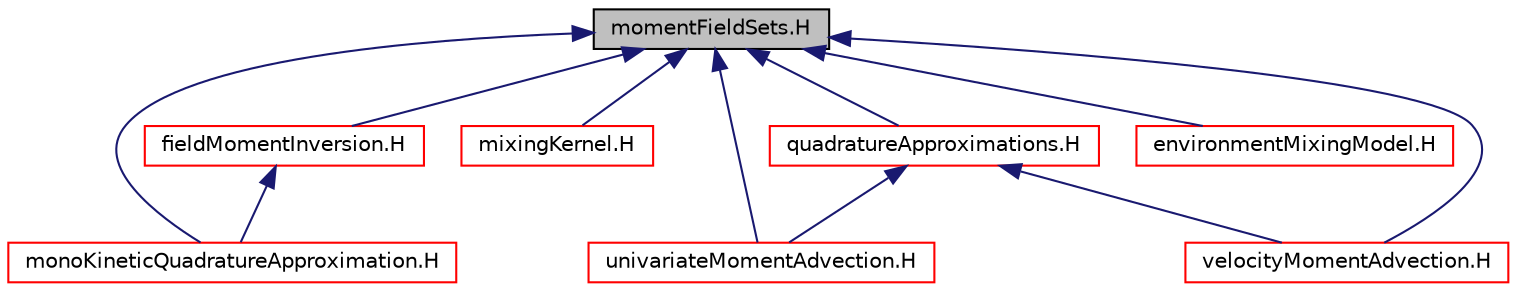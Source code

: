 digraph "momentFieldSets.H"
{
  bgcolor="transparent";
  edge [fontname="Helvetica",fontsize="10",labelfontname="Helvetica",labelfontsize="10"];
  node [fontname="Helvetica",fontsize="10",shape=record];
  Node19 [label="momentFieldSets.H",height=0.2,width=0.4,color="black", fillcolor="grey75", style="filled", fontcolor="black"];
  Node19 -> Node20 [dir="back",color="midnightblue",fontsize="10",style="solid",fontname="Helvetica"];
  Node20 [label="fieldMomentInversion.H",height=0.2,width=0.4,color="red",URL="$a00050.html"];
  Node20 -> Node46 [dir="back",color="midnightblue",fontsize="10",style="solid",fontname="Helvetica"];
  Node46 [label="monoKineticQuadratureApproximation.H",height=0.2,width=0.4,color="red",URL="$a00647.html"];
  Node19 -> Node121 [dir="back",color="midnightblue",fontsize="10",style="solid",fontname="Helvetica"];
  Node121 [label="mixingKernel.H",height=0.2,width=0.4,color="red",URL="$a00116.html"];
  Node19 -> Node23 [dir="back",color="midnightblue",fontsize="10",style="solid",fontname="Helvetica"];
  Node23 [label="univariateMomentAdvection.H",height=0.2,width=0.4,color="red",URL="$a00158.html"];
  Node19 -> Node52 [dir="back",color="midnightblue",fontsize="10",style="solid",fontname="Helvetica"];
  Node52 [label="velocityMomentAdvection.H",height=0.2,width=0.4,color="red",URL="$a00188.html"];
  Node19 -> Node130 [dir="back",color="midnightblue",fontsize="10",style="solid",fontname="Helvetica"];
  Node130 [label="environmentMixingModel.H",height=0.2,width=0.4,color="red",URL="$a00584.html"];
  Node19 -> Node46 [dir="back",color="midnightblue",fontsize="10",style="solid",fontname="Helvetica"];
  Node19 -> Node51 [dir="back",color="midnightblue",fontsize="10",style="solid",fontname="Helvetica"];
  Node51 [label="quadratureApproximations.H",height=0.2,width=0.4,color="red",URL="$a00662.html"];
  Node51 -> Node23 [dir="back",color="midnightblue",fontsize="10",style="solid",fontname="Helvetica"];
  Node51 -> Node52 [dir="back",color="midnightblue",fontsize="10",style="solid",fontname="Helvetica"];
}
